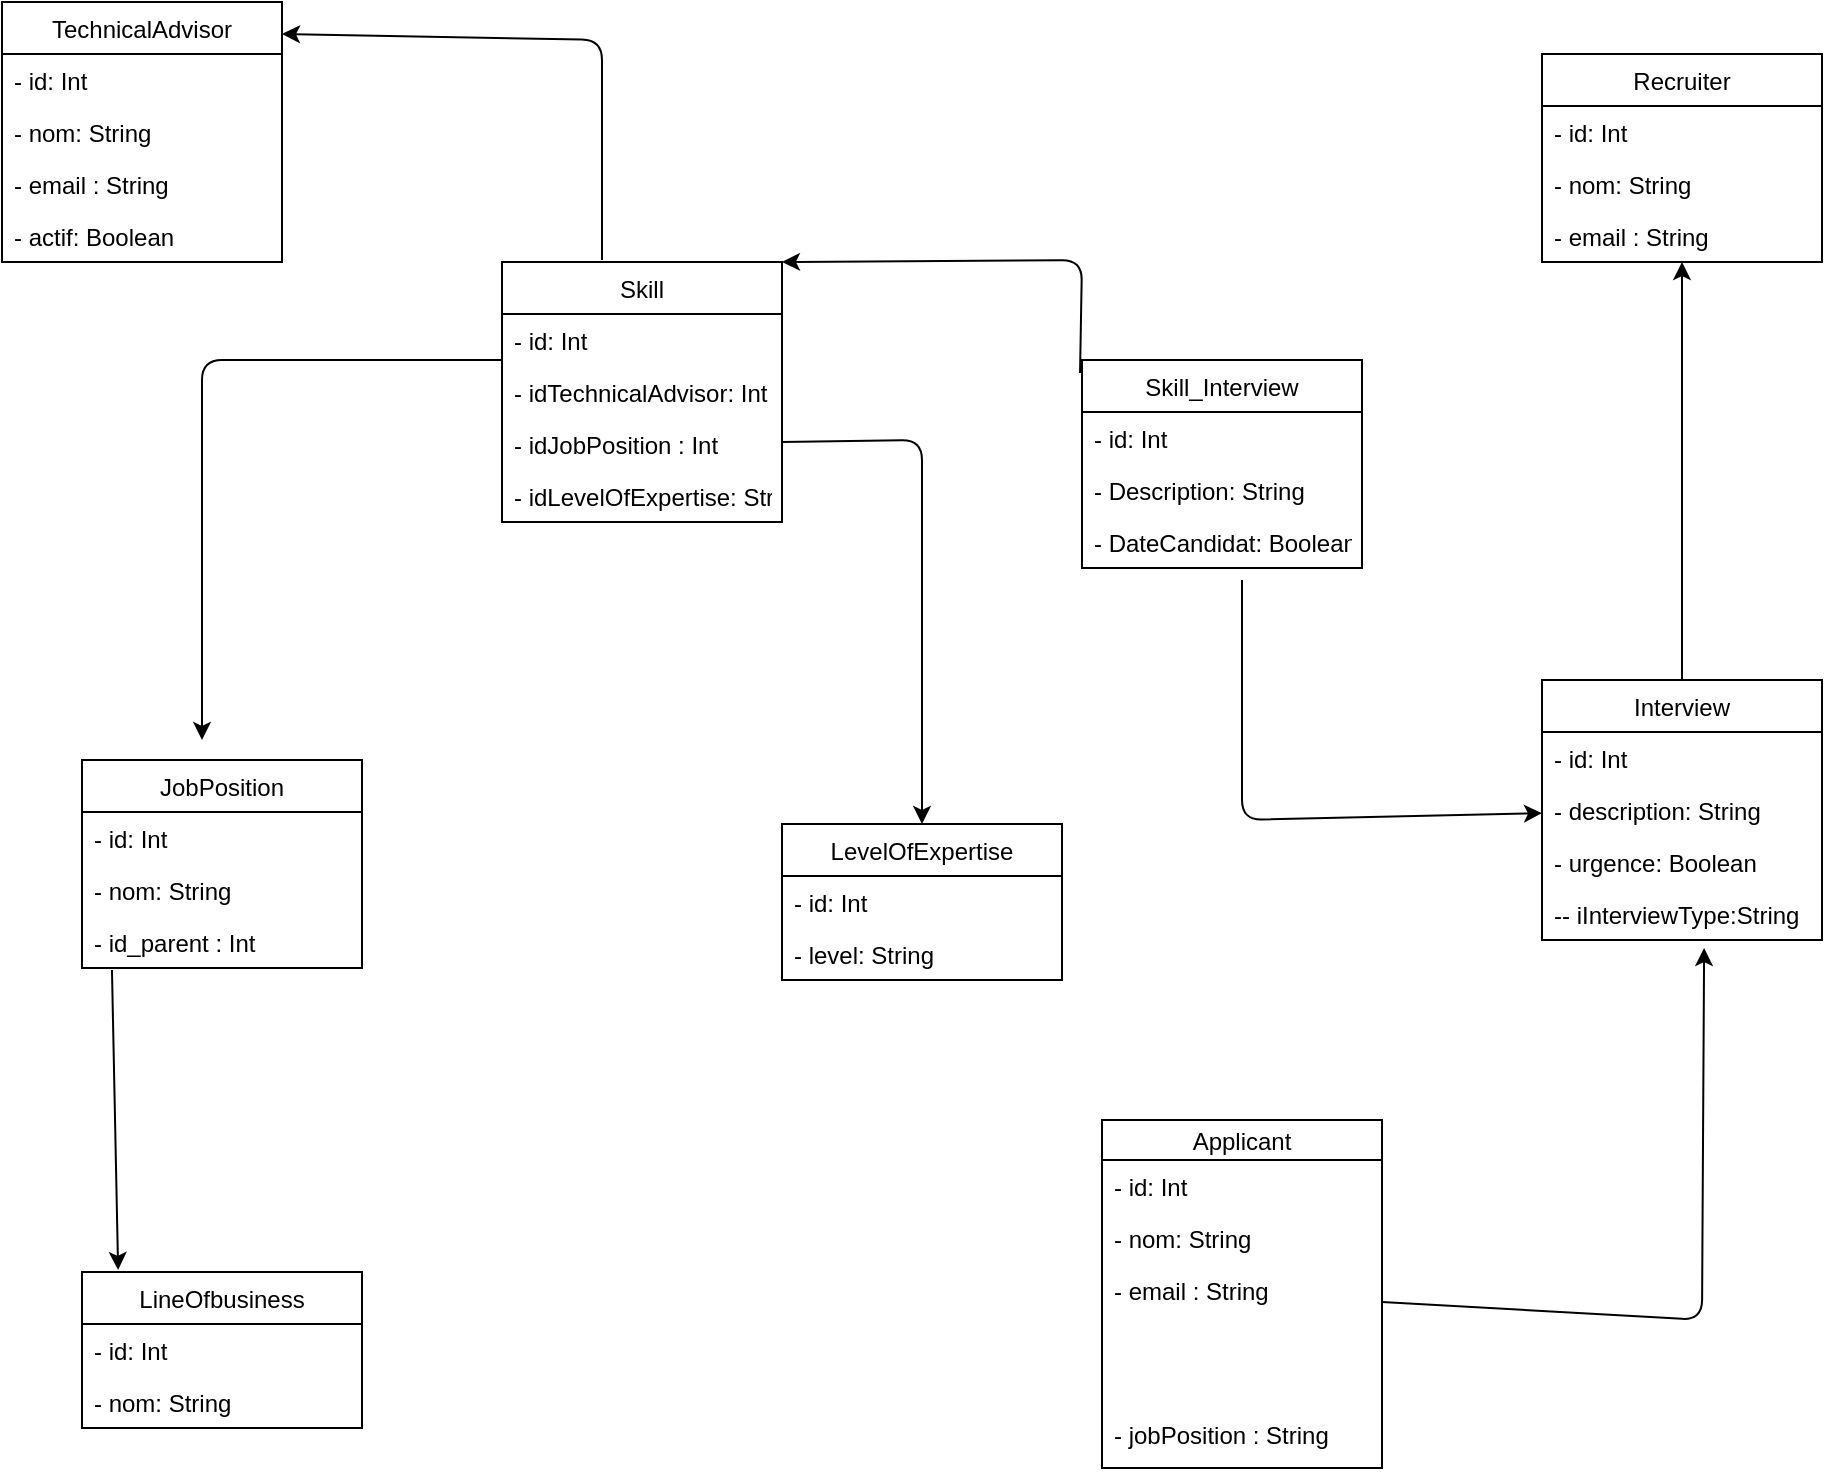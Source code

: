<mxfile>
    <diagram id="KBLAycIt5y_LCWX2KAk4" name="Class_Diagram">
        <mxGraphModel dx="730" dy="424" grid="1" gridSize="10" guides="1" tooltips="1" connect="1" arrows="1" fold="1" page="1" pageScale="1" pageWidth="850" pageHeight="1100" math="0" shadow="0">
            <root>
                <mxCell id="0"/>
                <mxCell id="1" parent="0"/>
                <mxCell id="40" style="edgeStyle=none;html=1;" parent="1" source="5" target="14" edge="1">
                    <mxGeometry relative="1" as="geometry">
                        <mxPoint x="710" y="190" as="targetPoint"/>
                    </mxGeometry>
                </mxCell>
                <mxCell id="5" value="Interview" style="swimlane;fontStyle=0;childLayout=stackLayout;horizontal=1;startSize=26;fillColor=none;horizontalStack=0;resizeParent=1;resizeParentMax=0;resizeLast=0;collapsible=1;marginBottom=0;" parent="1" vertex="1">
                    <mxGeometry x="830" y="400" width="140" height="130" as="geometry">
                        <mxRectangle x="610" y="490" width="90" height="30" as="alternateBounds"/>
                    </mxGeometry>
                </mxCell>
                <mxCell id="6" value="- id: Int" style="text;strokeColor=none;fillColor=none;align=left;verticalAlign=top;spacingLeft=4;spacingRight=4;overflow=hidden;rotatable=0;points=[[0,0.5],[1,0.5]];portConstraint=eastwest;" parent="5" vertex="1">
                    <mxGeometry y="26" width="140" height="26" as="geometry"/>
                </mxCell>
                <mxCell id="7" value="- description: String" style="text;strokeColor=none;fillColor=none;align=left;verticalAlign=top;spacingLeft=4;spacingRight=4;overflow=hidden;rotatable=0;points=[[0,0.5],[1,0.5]];portConstraint=eastwest;" parent="5" vertex="1">
                    <mxGeometry y="52" width="140" height="26" as="geometry"/>
                </mxCell>
                <mxCell id="8" value="- urgence: Boolean" style="text;strokeColor=none;fillColor=none;align=left;verticalAlign=top;spacingLeft=4;spacingRight=4;overflow=hidden;rotatable=0;points=[[0,0.5],[1,0.5]];portConstraint=eastwest;" parent="5" vertex="1">
                    <mxGeometry y="78" width="140" height="26" as="geometry"/>
                </mxCell>
                <mxCell id="9" value="-- iInterviewType:String" style="text;strokeColor=none;fillColor=none;align=left;verticalAlign=top;spacingLeft=4;spacingRight=4;overflow=hidden;rotatable=0;points=[[0,0.5],[1,0.5]];portConstraint=eastwest;" parent="5" vertex="1">
                    <mxGeometry y="104" width="140" height="26" as="geometry"/>
                </mxCell>
                <mxCell id="11" value="Recruiter" style="swimlane;fontStyle=0;childLayout=stackLayout;horizontal=1;startSize=26;fillColor=none;horizontalStack=0;resizeParent=1;resizeParentMax=0;resizeLast=0;collapsible=1;marginBottom=0;" parent="1" vertex="1">
                    <mxGeometry x="830" y="87" width="140" height="104" as="geometry"/>
                </mxCell>
                <mxCell id="12" value="- id: Int" style="text;strokeColor=none;fillColor=none;align=left;verticalAlign=top;spacingLeft=4;spacingRight=4;overflow=hidden;rotatable=0;points=[[0,0.5],[1,0.5]];portConstraint=eastwest;" parent="11" vertex="1">
                    <mxGeometry y="26" width="140" height="26" as="geometry"/>
                </mxCell>
                <mxCell id="13" value="- nom: String" style="text;strokeColor=none;fillColor=none;align=left;verticalAlign=top;spacingLeft=4;spacingRight=4;overflow=hidden;rotatable=0;points=[[0,0.5],[1,0.5]];portConstraint=eastwest;" parent="11" vertex="1">
                    <mxGeometry y="52" width="140" height="26" as="geometry"/>
                </mxCell>
                <mxCell id="14" value="- email : String" style="text;strokeColor=none;fillColor=none;align=left;verticalAlign=top;spacingLeft=4;spacingRight=4;overflow=hidden;rotatable=0;points=[[0,0.5],[1,0.5]];portConstraint=eastwest;" parent="11" vertex="1">
                    <mxGeometry y="78" width="140" height="26" as="geometry"/>
                </mxCell>
                <mxCell id="29" style="edgeStyle=none;html=1;entryX=0.129;entryY=-0.013;entryDx=0;entryDy=0;entryPerimeter=0;exitX=0.107;exitY=1.038;exitDx=0;exitDy=0;exitPerimeter=0;" parent="1" source="18" target="24" edge="1">
                    <mxGeometry relative="1" as="geometry">
                        <Array as="points"/>
                    </mxGeometry>
                </mxCell>
                <mxCell id="15" value="JobPosition" style="swimlane;fontStyle=0;childLayout=stackLayout;horizontal=1;startSize=26;fillColor=none;horizontalStack=0;resizeParent=1;resizeParentMax=0;resizeLast=0;collapsible=1;marginBottom=0;" parent="1" vertex="1">
                    <mxGeometry x="100" y="440" width="140" height="104" as="geometry"/>
                </mxCell>
                <mxCell id="16" value="- id: Int" style="text;strokeColor=none;fillColor=none;align=left;verticalAlign=top;spacingLeft=4;spacingRight=4;overflow=hidden;rotatable=0;points=[[0,0.5],[1,0.5]];portConstraint=eastwest;" parent="15" vertex="1">
                    <mxGeometry y="26" width="140" height="26" as="geometry"/>
                </mxCell>
                <mxCell id="17" value="- nom: String" style="text;strokeColor=none;fillColor=none;align=left;verticalAlign=top;spacingLeft=4;spacingRight=4;overflow=hidden;rotatable=0;points=[[0,0.5],[1,0.5]];portConstraint=eastwest;" parent="15" vertex="1">
                    <mxGeometry y="52" width="140" height="26" as="geometry"/>
                </mxCell>
                <mxCell id="18" value="- id_parent : Int" style="text;strokeColor=none;fillColor=none;align=left;verticalAlign=top;spacingLeft=4;spacingRight=4;overflow=hidden;rotatable=0;points=[[0,0.5],[1,0.5]];portConstraint=eastwest;" parent="15" vertex="1">
                    <mxGeometry y="78" width="140" height="26" as="geometry"/>
                </mxCell>
                <mxCell id="41" style="edgeStyle=none;html=1;entryX=0.579;entryY=1.154;entryDx=0;entryDy=0;entryPerimeter=0;" parent="1" source="19" target="9" edge="1">
                    <mxGeometry relative="1" as="geometry">
                        <Array as="points">
                            <mxPoint x="910" y="720"/>
                        </Array>
                    </mxGeometry>
                </mxCell>
                <mxCell id="19" value="Applicant" style="swimlane;fontStyle=0;childLayout=stackLayout;horizontal=1;startSize=20;fillColor=none;horizontalStack=0;resizeParent=1;resizeParentMax=0;resizeLast=0;collapsible=1;marginBottom=0;" parent="1" vertex="1">
                    <mxGeometry x="610" y="620" width="140" height="174" as="geometry"/>
                </mxCell>
                <mxCell id="20" value="- id: Int" style="text;strokeColor=none;fillColor=none;align=left;verticalAlign=top;spacingLeft=4;spacingRight=4;overflow=hidden;rotatable=0;points=[[0,0.5],[1,0.5]];portConstraint=eastwest;" parent="19" vertex="1">
                    <mxGeometry y="20" width="140" height="26" as="geometry"/>
                </mxCell>
                <mxCell id="21" value="- nom: String" style="text;strokeColor=none;fillColor=none;align=left;verticalAlign=top;spacingLeft=4;spacingRight=4;overflow=hidden;rotatable=0;points=[[0,0.5],[1,0.5]];portConstraint=eastwest;" parent="19" vertex="1">
                    <mxGeometry y="46" width="140" height="26" as="geometry"/>
                </mxCell>
                <mxCell id="22" value="- email : String" style="text;strokeColor=none;fillColor=none;align=left;verticalAlign=top;spacingLeft=4;spacingRight=4;overflow=hidden;rotatable=0;points=[[0,0.5],[1,0.5]];portConstraint=eastwest;" parent="19" vertex="1">
                    <mxGeometry y="72" width="140" height="72" as="geometry"/>
                </mxCell>
                <mxCell id="69" value="- jobPosition : String" style="text;strokeColor=none;fillColor=none;align=left;verticalAlign=top;spacingLeft=4;spacingRight=4;overflow=hidden;rotatable=0;points=[[0,0.5],[1,0.5]];portConstraint=eastwest;" parent="19" vertex="1">
                    <mxGeometry y="144" width="140" height="30" as="geometry"/>
                </mxCell>
                <mxCell id="24" value="LineOfbusiness" style="swimlane;fontStyle=0;childLayout=stackLayout;horizontal=1;startSize=26;fillColor=none;horizontalStack=0;resizeParent=1;resizeParentMax=0;resizeLast=0;collapsible=1;marginBottom=0;" parent="1" vertex="1">
                    <mxGeometry x="100" y="696" width="140" height="78" as="geometry"/>
                </mxCell>
                <mxCell id="25" value="- id: Int" style="text;strokeColor=none;fillColor=none;align=left;verticalAlign=top;spacingLeft=4;spacingRight=4;overflow=hidden;rotatable=0;points=[[0,0.5],[1,0.5]];portConstraint=eastwest;" parent="24" vertex="1">
                    <mxGeometry y="26" width="140" height="26" as="geometry"/>
                </mxCell>
                <mxCell id="26" value="- nom: String" style="text;strokeColor=none;fillColor=none;align=left;verticalAlign=top;spacingLeft=4;spacingRight=4;overflow=hidden;rotatable=0;points=[[0,0.5],[1,0.5]];portConstraint=eastwest;" parent="24" vertex="1">
                    <mxGeometry y="52" width="140" height="26" as="geometry"/>
                </mxCell>
                <mxCell id="60" style="edgeStyle=none;html=1;" parent="1" source="47" target="54" edge="1">
                    <mxGeometry relative="1" as="geometry">
                        <Array as="points">
                            <mxPoint x="520" y="280"/>
                        </Array>
                    </mxGeometry>
                </mxCell>
                <mxCell id="44" value="Skill" style="swimlane;fontStyle=0;childLayout=stackLayout;horizontal=1;startSize=26;fillColor=none;horizontalStack=0;resizeParent=1;resizeParentMax=0;resizeLast=0;collapsible=1;marginBottom=0;" parent="1" vertex="1">
                    <mxGeometry x="310" y="191" width="140" height="130" as="geometry"/>
                </mxCell>
                <mxCell id="45" value="- id: Int" style="text;strokeColor=none;fillColor=none;align=left;verticalAlign=top;spacingLeft=4;spacingRight=4;overflow=hidden;rotatable=0;points=[[0,0.5],[1,0.5]];portConstraint=eastwest;" parent="44" vertex="1">
                    <mxGeometry y="26" width="140" height="26" as="geometry"/>
                </mxCell>
                <mxCell id="46" value="- idTechnicalAdvisor: Int" style="text;strokeColor=none;fillColor=none;align=left;verticalAlign=top;spacingLeft=4;spacingRight=4;overflow=hidden;rotatable=0;points=[[0,0.5],[1,0.5]];portConstraint=eastwest;" parent="44" vertex="1">
                    <mxGeometry y="52" width="140" height="26" as="geometry"/>
                </mxCell>
                <mxCell id="47" value="- idJobPosition : Int" style="text;strokeColor=none;fillColor=none;align=left;verticalAlign=top;spacingLeft=4;spacingRight=4;overflow=hidden;rotatable=0;points=[[0,0.5],[1,0.5]];portConstraint=eastwest;" parent="44" vertex="1">
                    <mxGeometry y="78" width="140" height="26" as="geometry"/>
                </mxCell>
                <mxCell id="48" value="- idLevelOfExpertise: String" style="text;strokeColor=none;fillColor=none;align=left;verticalAlign=top;spacingLeft=4;spacingRight=4;overflow=hidden;rotatable=0;points=[[0,0.5],[1,0.5]];portConstraint=eastwest;" parent="44" vertex="1">
                    <mxGeometry y="104" width="140" height="26" as="geometry"/>
                </mxCell>
                <mxCell id="49" value="TechnicalAdvisor" style="swimlane;fontStyle=0;childLayout=stackLayout;horizontal=1;startSize=26;fillColor=none;horizontalStack=0;resizeParent=1;resizeParentMax=0;resizeLast=0;collapsible=1;marginBottom=0;" parent="1" vertex="1">
                    <mxGeometry x="60" y="61" width="140" height="130" as="geometry"/>
                </mxCell>
                <mxCell id="50" value="- id: Int" style="text;strokeColor=none;fillColor=none;align=left;verticalAlign=top;spacingLeft=4;spacingRight=4;overflow=hidden;rotatable=0;points=[[0,0.5],[1,0.5]];portConstraint=eastwest;" parent="49" vertex="1">
                    <mxGeometry y="26" width="140" height="26" as="geometry"/>
                </mxCell>
                <mxCell id="51" value="- nom: String" style="text;strokeColor=none;fillColor=none;align=left;verticalAlign=top;spacingLeft=4;spacingRight=4;overflow=hidden;rotatable=0;points=[[0,0.5],[1,0.5]];portConstraint=eastwest;" parent="49" vertex="1">
                    <mxGeometry y="52" width="140" height="26" as="geometry"/>
                </mxCell>
                <mxCell id="52" value="- email : String" style="text;strokeColor=none;fillColor=none;align=left;verticalAlign=top;spacingLeft=4;spacingRight=4;overflow=hidden;rotatable=0;points=[[0,0.5],[1,0.5]];portConstraint=eastwest;" parent="49" vertex="1">
                    <mxGeometry y="78" width="140" height="26" as="geometry"/>
                </mxCell>
                <mxCell id="53" value="- actif: Boolean" style="text;strokeColor=none;fillColor=none;align=left;verticalAlign=top;spacingLeft=4;spacingRight=4;overflow=hidden;rotatable=0;points=[[0,0.5],[1,0.5]];portConstraint=eastwest;" parent="49" vertex="1">
                    <mxGeometry y="104" width="140" height="26" as="geometry"/>
                </mxCell>
                <mxCell id="54" value="LevelOfExpertise" style="swimlane;fontStyle=0;childLayout=stackLayout;horizontal=1;startSize=26;fillColor=none;horizontalStack=0;resizeParent=1;resizeParentMax=0;resizeLast=0;collapsible=1;marginBottom=0;" parent="1" vertex="1">
                    <mxGeometry x="450" y="472" width="140" height="78" as="geometry"/>
                </mxCell>
                <mxCell id="55" value="- id: Int" style="text;strokeColor=none;fillColor=none;align=left;verticalAlign=top;spacingLeft=4;spacingRight=4;overflow=hidden;rotatable=0;points=[[0,0.5],[1,0.5]];portConstraint=eastwest;" parent="54" vertex="1">
                    <mxGeometry y="26" width="140" height="26" as="geometry"/>
                </mxCell>
                <mxCell id="56" value="- level: String" style="text;strokeColor=none;fillColor=none;align=left;verticalAlign=top;spacingLeft=4;spacingRight=4;overflow=hidden;rotatable=0;points=[[0,0.5],[1,0.5]];portConstraint=eastwest;" parent="54" vertex="1">
                    <mxGeometry y="52" width="140" height="26" as="geometry"/>
                </mxCell>
                <mxCell id="59" style="edgeStyle=none;html=1;entryX=1;entryY=0.123;entryDx=0;entryDy=0;entryPerimeter=0;" parent="1" target="49" edge="1">
                    <mxGeometry relative="1" as="geometry">
                        <mxPoint x="360" y="190" as="sourcePoint"/>
                        <Array as="points">
                            <mxPoint x="360" y="80"/>
                        </Array>
                    </mxGeometry>
                </mxCell>
                <mxCell id="61" style="edgeStyle=none;html=1;" parent="1" edge="1">
                    <mxGeometry relative="1" as="geometry">
                        <mxPoint x="310" y="240" as="sourcePoint"/>
                        <mxPoint x="160" y="430" as="targetPoint"/>
                        <Array as="points">
                            <mxPoint x="160" y="240"/>
                        </Array>
                    </mxGeometry>
                </mxCell>
                <mxCell id="67" style="edgeStyle=none;html=1;" parent="1" target="5" edge="1">
                    <mxGeometry relative="1" as="geometry">
                        <mxPoint x="680" y="350" as="sourcePoint"/>
                        <Array as="points">
                            <mxPoint x="680" y="470"/>
                        </Array>
                    </mxGeometry>
                </mxCell>
                <mxCell id="68" style="edgeStyle=none;html=1;entryX=1;entryY=0;entryDx=0;entryDy=0;exitX=-0.007;exitY=0.062;exitDx=0;exitDy=0;exitPerimeter=0;" parent="1" source="62" target="44" edge="1">
                    <mxGeometry relative="1" as="geometry">
                        <Array as="points">
                            <mxPoint x="600" y="190"/>
                        </Array>
                    </mxGeometry>
                </mxCell>
                <mxCell id="62" value="Skill_Interview" style="swimlane;fontStyle=0;childLayout=stackLayout;horizontal=1;startSize=26;fillColor=none;horizontalStack=0;resizeParent=1;resizeParentMax=0;resizeLast=0;collapsible=1;marginBottom=0;" parent="1" vertex="1">
                    <mxGeometry x="600" y="240" width="140" height="104" as="geometry">
                        <mxRectangle x="610" y="490" width="90" height="30" as="alternateBounds"/>
                    </mxGeometry>
                </mxCell>
                <mxCell id="63" value="- id: Int" style="text;strokeColor=none;fillColor=none;align=left;verticalAlign=top;spacingLeft=4;spacingRight=4;overflow=hidden;rotatable=0;points=[[0,0.5],[1,0.5]];portConstraint=eastwest;" parent="62" vertex="1">
                    <mxGeometry y="26" width="140" height="26" as="geometry"/>
                </mxCell>
                <mxCell id="64" value="- Description: String" style="text;strokeColor=none;fillColor=none;align=left;verticalAlign=top;spacingLeft=4;spacingRight=4;overflow=hidden;rotatable=0;points=[[0,0.5],[1,0.5]];portConstraint=eastwest;" parent="62" vertex="1">
                    <mxGeometry y="52" width="140" height="26" as="geometry"/>
                </mxCell>
                <mxCell id="65" value="- DateCandidat: Boolean" style="text;strokeColor=none;fillColor=none;align=left;verticalAlign=top;spacingLeft=4;spacingRight=4;overflow=hidden;rotatable=0;points=[[0,0.5],[1,0.5]];portConstraint=eastwest;" parent="62" vertex="1">
                    <mxGeometry y="78" width="140" height="26" as="geometry"/>
                </mxCell>
            </root>
        </mxGraphModel>
    </diagram>
    <diagram id="Zohwi4202Ojp3hjO8zmm" name="Architect">
        <mxGraphModel dx="1130" dy="784" grid="1" gridSize="10" guides="1" tooltips="1" connect="1" arrows="1" fold="1" page="1" pageScale="1" pageWidth="850" pageHeight="1100" math="0" shadow="0">
            <root>
                <mxCell id="0"/>
                <mxCell id="1" parent="0"/>
                <mxCell id="MAEKP3lbZmjxOH5UO4B8-16" style="edgeStyle=none;html=1;startArrow=classic;startFill=1;endArrow=classic;endFill=1;" parent="1" source="MAEKP3lbZmjxOH5UO4B8-1" target="MAEKP3lbZmjxOH5UO4B8-13" edge="1">
                    <mxGeometry relative="1" as="geometry">
                        <Array as="points">
                            <mxPoint x="730" y="570"/>
                        </Array>
                    </mxGeometry>
                </mxCell>
                <mxCell id="MAEKP3lbZmjxOH5UO4B8-1" value="Storage Data Base" style="shape=datastore;whiteSpace=wrap;html=1;" parent="1" vertex="1">
                    <mxGeometry x="680" y="350" width="100" height="170" as="geometry"/>
                </mxCell>
                <mxCell id="MAEKP3lbZmjxOH5UO4B8-17" style="edgeStyle=none;html=1;entryX=0;entryY=0.5;entryDx=0;entryDy=0;startArrow=classic;startFill=1;endArrow=classic;endFill=1;" parent="1" source="MAEKP3lbZmjxOH5UO4B8-11" target="MAEKP3lbZmjxOH5UO4B8-12" edge="1">
                    <mxGeometry relative="1" as="geometry"/>
                </mxCell>
                <mxCell id="MAEKP3lbZmjxOH5UO4B8-11" value="Front End" style="rounded=0;whiteSpace=wrap;html=1;" parent="1" vertex="1">
                    <mxGeometry x="90" y="280" width="140" height="170" as="geometry"/>
                </mxCell>
                <mxCell id="MAEKP3lbZmjxOH5UO4B8-15" style="edgeStyle=none;html=1;startArrow=classic;startFill=1;endArrow=classic;endFill=1;entryX=0.15;entryY=0.05;entryDx=0;entryDy=0;entryPerimeter=0;exitX=1;exitY=0.5;exitDx=0;exitDy=0;" parent="1" source="MAEKP3lbZmjxOH5UO4B8-12" target="MAEKP3lbZmjxOH5UO4B8-1" edge="1">
                    <mxGeometry relative="1" as="geometry"/>
                </mxCell>
                <mxCell id="MAEKP3lbZmjxOH5UO4B8-12" value="Back End API&lt;br&gt;&lt;br&gt;Spring Boot" style="whiteSpace=wrap;html=1;aspect=fixed;" parent="1" vertex="1">
                    <mxGeometry x="430" y="280" width="160" height="160" as="geometry"/>
                </mxCell>
                <mxCell id="MAEKP3lbZmjxOH5UO4B8-14" style="edgeStyle=none;html=1;entryX=0.5;entryY=1;entryDx=0;entryDy=0;endArrow=classic;endFill=1;startArrow=classic;startFill=1;" parent="1" source="MAEKP3lbZmjxOH5UO4B8-13" target="MAEKP3lbZmjxOH5UO4B8-12" edge="1">
                    <mxGeometry relative="1" as="geometry"/>
                </mxCell>
                <mxCell id="MAEKP3lbZmjxOH5UO4B8-13" value="Business Process &lt;br&gt;Orchestrator" style="rounded=1;whiteSpace=wrap;html=1;" parent="1" vertex="1">
                    <mxGeometry x="422.5" y="540" width="175" height="60" as="geometry"/>
                </mxCell>
            </root>
        </mxGraphModel>
    </diagram>
    <diagram id="t1QL8UFL0QdJYzpB9QNN" name="Archiect_component">
        <mxGraphModel dx="2039" dy="825" grid="1" gridSize="10" guides="1" tooltips="1" connect="1" arrows="1" fold="1" page="1" pageScale="1" pageWidth="850" pageHeight="1100" math="0" shadow="0">
            <root>
                <mxCell id="0"/>
                <mxCell id="1" parent="0"/>
                <mxCell id="EWFO7bZ9BZqcGkZnQBQ1-2" value="Storage Data Base" style="shape=datastore;whiteSpace=wrap;html=1;" vertex="1" parent="1">
                    <mxGeometry x="700" y="300" width="130" height="280" as="geometry"/>
                </mxCell>
                <mxCell id="EWFO7bZ9BZqcGkZnQBQ1-4" value="Front End" style="rounded=0;whiteSpace=wrap;html=1;" vertex="1" parent="1">
                    <mxGeometry x="-90" y="20" width="140" height="150" as="geometry"/>
                </mxCell>
                <mxCell id="EWFO7bZ9BZqcGkZnQBQ1-6" value="" style="whiteSpace=wrap;html=1;aspect=fixed;" vertex="1" parent="1">
                    <mxGeometry x="160" width="440" height="440" as="geometry"/>
                </mxCell>
                <mxCell id="EWFO7bZ9BZqcGkZnQBQ1-28" style="edgeStyle=none;html=1;entryX=0;entryY=0.7;entryDx=0;entryDy=0;startArrow=classic;startFill=1;endArrow=classic;endFill=1;exitX=1;exitY=0.325;exitDx=0;exitDy=0;exitPerimeter=0;" edge="1" parent="1" source="EWFO7bZ9BZqcGkZnQBQ1-8" target="EWFO7bZ9BZqcGkZnQBQ1-2">
                    <mxGeometry relative="1" as="geometry">
                        <mxPoint x="620" y="496" as="sourcePoint"/>
                    </mxGeometry>
                </mxCell>
                <mxCell id="EWFO7bZ9BZqcGkZnQBQ1-8" value="Business Process &lt;br&gt;Orchestrator" style="rounded=1;whiteSpace=wrap;html=1;" vertex="1" parent="1">
                    <mxGeometry x="160" y="470" width="450" height="80" as="geometry"/>
                </mxCell>
                <mxCell id="EWFO7bZ9BZqcGkZnQBQ1-13" value="&lt;span style=&quot;color: rgb(240, 240, 240); font-family: Helvetica; font-size: 12px; font-style: normal; font-variant-ligatures: normal; font-variant-caps: normal; font-weight: 400; letter-spacing: normal; orphans: 2; text-align: center; text-indent: 0px; text-transform: none; widows: 2; word-spacing: 0px; -webkit-text-stroke-width: 0px; background-color: rgb(42, 37, 47); text-decoration-thickness: initial; text-decoration-style: initial; text-decoration-color: initial; float: none; display: inline !important;&quot;&gt;Back End API&lt;/span&gt;&lt;br style=&quot;border-color: rgb(0, 0, 0); color: rgb(240, 240, 240); font-family: Helvetica; font-size: 12px; font-style: normal; font-variant-ligatures: normal; font-variant-caps: normal; font-weight: 400; letter-spacing: normal; orphans: 2; text-align: center; text-indent: 0px; text-transform: none; widows: 2; word-spacing: 0px; -webkit-text-stroke-width: 0px; background-color: rgb(42, 37, 47); text-decoration-thickness: initial; text-decoration-style: initial; text-decoration-color: initial;&quot;&gt;&lt;br style=&quot;border-color: rgb(0, 0, 0); color: rgb(240, 240, 240); font-family: Helvetica; font-size: 12px; font-style: normal; font-variant-ligatures: normal; font-variant-caps: normal; font-weight: 400; letter-spacing: normal; orphans: 2; text-align: center; text-indent: 0px; text-transform: none; widows: 2; word-spacing: 0px; -webkit-text-stroke-width: 0px; background-color: rgb(42, 37, 47); text-decoration-thickness: initial; text-decoration-style: initial; text-decoration-color: initial;&quot;&gt;&lt;span style=&quot;color: rgb(240, 240, 240); font-family: Helvetica; font-size: 12px; font-style: normal; font-variant-ligatures: normal; font-variant-caps: normal; font-weight: 400; letter-spacing: normal; orphans: 2; text-align: center; text-indent: 0px; text-transform: none; widows: 2; word-spacing: 0px; -webkit-text-stroke-width: 0px; background-color: rgb(42, 37, 47); text-decoration-thickness: initial; text-decoration-style: initial; text-decoration-color: initial; float: none; display: inline !important;&quot;&gt;Spring Boot&lt;/span&gt;" style="text;whiteSpace=wrap;html=1;" vertex="1" parent="1">
                    <mxGeometry x="610" y="40" width="90" height="50" as="geometry"/>
                </mxCell>
                <mxCell id="EWFO7bZ9BZqcGkZnQBQ1-18" style="edgeStyle=none;html=1;startArrow=classic;startFill=1;entryX=0.304;entryY=0.023;entryDx=0;entryDy=0;entryPerimeter=0;" edge="1" parent="1" source="EWFO7bZ9BZqcGkZnQBQ1-16" target="EWFO7bZ9BZqcGkZnQBQ1-8">
                    <mxGeometry relative="1" as="geometry">
                        <mxPoint x="280" y="460" as="targetPoint"/>
                    </mxGeometry>
                </mxCell>
                <mxCell id="EWFO7bZ9BZqcGkZnQBQ1-16" value="ModuleAccessOrchestrator" style="shape=ext;double=1;rounded=0;whiteSpace=wrap;html=1;" vertex="1" parent="1">
                    <mxGeometry x="205" y="320" width="180" height="60" as="geometry"/>
                </mxCell>
                <mxCell id="EWFO7bZ9BZqcGkZnQBQ1-29" style="edgeStyle=none;html=1;startArrow=classic;startFill=1;endArrow=classic;endFill=1;entryX=-0.009;entryY=0.219;entryDx=0;entryDy=0;entryPerimeter=0;" edge="1" parent="1" target="EWFO7bZ9BZqcGkZnQBQ1-2">
                    <mxGeometry relative="1" as="geometry">
                        <mxPoint x="570" y="360" as="sourcePoint"/>
                        <mxPoint x="690" y="360.53" as="targetPoint"/>
                    </mxGeometry>
                </mxCell>
                <mxCell id="EWFO7bZ9BZqcGkZnQBQ1-17" value="ModuleDataAccess" style="shape=ext;double=1;rounded=0;whiteSpace=wrap;html=1;" vertex="1" parent="1">
                    <mxGeometry x="410" y="320" width="160" height="60" as="geometry"/>
                </mxCell>
                <mxCell id="EWFO7bZ9BZqcGkZnQBQ1-21" value="ModuleNotification" style="shape=ext;double=1;rounded=0;whiteSpace=wrap;html=1;" vertex="1" parent="1">
                    <mxGeometry x="210" y="170" width="170" height="60" as="geometry"/>
                </mxCell>
                <mxCell id="EWFO7bZ9BZqcGkZnQBQ1-22" value="TimerJobModule" style="shape=ext;double=1;rounded=0;whiteSpace=wrap;html=1;" vertex="1" parent="1">
                    <mxGeometry x="410" y="30" width="160" height="60" as="geometry"/>
                </mxCell>
                <mxCell id="EWFO7bZ9BZqcGkZnQBQ1-25" style="edgeStyle=none;html=1;entryX=1;entryY=0.25;entryDx=0;entryDy=0;startArrow=classic;startFill=1;endArrow=classic;endFill=1;" edge="1" parent="1" source="EWFO7bZ9BZqcGkZnQBQ1-23" target="EWFO7bZ9BZqcGkZnQBQ1-4">
                    <mxGeometry relative="1" as="geometry"/>
                </mxCell>
                <mxCell id="EWFO7bZ9BZqcGkZnQBQ1-23" value="ModuleAPI Access" style="shape=ext;double=1;rounded=0;whiteSpace=wrap;html=1;" vertex="1" parent="1">
                    <mxGeometry x="210" y="30" width="160" height="60" as="geometry"/>
                </mxCell>
                <mxCell id="EWFO7bZ9BZqcGkZnQBQ1-26" value="Messaging" style="shape=ext;double=1;rounded=0;whiteSpace=wrap;html=1;" vertex="1" parent="1">
                    <mxGeometry x="410" y="170" width="160" height="60" as="geometry"/>
                </mxCell>
            </root>
        </mxGraphModel>
    </diagram>
    <diagram id="YvemJ3ccg7QUft8NVStq" name="Sequence_Diagram">
        <mxGraphModel dx="1980" dy="784" grid="1" gridSize="10" guides="1" tooltips="1" connect="1" arrows="1" fold="1" page="1" pageScale="1" pageWidth="850" pageHeight="1100" math="0" shadow="0">
            <root>
                <mxCell id="0"/>
                <mxCell id="1" parent="0"/>
                <mxCell id="T4dL-UI3-HICNk03D1N4-17" value="" style="group" vertex="1" connectable="0" parent="1">
                    <mxGeometry x="-97" y="7" width="30" height="813" as="geometry"/>
                </mxCell>
                <mxCell id="T4dL-UI3-HICNk03D1N4-6" style="edgeStyle=none;html=1;startArrow=none;startFill=0;endArrow=none;endFill=0;" edge="1" parent="T4dL-UI3-HICNk03D1N4-17">
                    <mxGeometry relative="1" as="geometry">
                        <mxPoint x="27" y="813" as="targetPoint"/>
                        <mxPoint x="17" y="73" as="sourcePoint"/>
                    </mxGeometry>
                </mxCell>
                <mxCell id="T4dL-UI3-HICNk03D1N4-5" value="Recruiter" style="shape=umlActor;verticalLabelPosition=bottom;verticalAlign=top;html=1;outlineConnect=0;" vertex="1" parent="T4dL-UI3-HICNk03D1N4-17">
                    <mxGeometry width="30" height="50" as="geometry"/>
                </mxCell>
                <mxCell id="T4dL-UI3-HICNk03D1N4-42" value="" style="rounded=0;dashed=0;" vertex="1" parent="T4dL-UI3-HICNk03D1N4-17">
                    <mxGeometry x="10" y="83" width="10" height="47" as="geometry"/>
                </mxCell>
                <mxCell id="T4dL-UI3-HICNk03D1N4-18" value="" style="rounded=0;dashed=0;container=0;collapsible=0;recursiveResize=0;" vertex="1" parent="1">
                    <mxGeometry x="180" y="7" width="830" height="840" as="geometry"/>
                </mxCell>
                <mxCell id="T4dL-UI3-HICNk03D1N4-19" value="Systeme" style="rounded=0;dashed=0;" vertex="1" parent="T4dL-UI3-HICNk03D1N4-18">
                    <mxGeometry x="30" y="10" width="100" height="30" as="geometry"/>
                </mxCell>
                <mxCell id="T4dL-UI3-HICNk03D1N4-20" value="" style="rounded=0;dashed=0;" vertex="1" parent="T4dL-UI3-HICNk03D1N4-18">
                    <mxGeometry x="75" y="60" width="10" height="60" as="geometry"/>
                </mxCell>
                <mxCell id="T4dL-UI3-HICNk03D1N4-21" value="" style="html=1;verticalAlign=bottom;startArrow=none;endArrow=none;dashed=1;" edge="1" parent="T4dL-UI3-HICNk03D1N4-18" source="T4dL-UI3-HICNk03D1N4-20" target="T4dL-UI3-HICNk03D1N4-19">
                    <mxGeometry relative="1" as="geometry"/>
                </mxCell>
                <mxCell id="T4dL-UI3-HICNk03D1N4-22" value="" style="html=1;verticalAlign=bottom;startArrow=none;endArrow=none;dashed=1;exitX=0.5;exitY=1;exitDx=0;exitDy=0;" edge="1" parent="T4dL-UI3-HICNk03D1N4-18" target="T4dL-UI3-HICNk03D1N4-20" source="T4dL-UI3-HICNk03D1N4-52">
                    <mxGeometry relative="1" as="geometry">
                        <mxPoint x="80" y="150" as="sourcePoint"/>
                    </mxGeometry>
                </mxCell>
                <mxCell id="T4dL-UI3-HICNk03D1N4-23" value="" style="html=1;verticalAlign=bottom;startArrow=none;endArrow=open;endFill=0;" edge="1" parent="T4dL-UI3-HICNk03D1N4-18" target="T4dL-UI3-HICNk03D1N4-18">
                    <mxGeometry relative="1" as="geometry">
                        <mxPoint y="60" as="sourcePoint"/>
                        <mxPoint x="75" y="60" as="targetPoint"/>
                    </mxGeometry>
                </mxCell>
                <mxCell id="T4dL-UI3-HICNk03D1N4-49" value="" style="rounded=0;dashed=0;" vertex="1" parent="T4dL-UI3-HICNk03D1N4-18">
                    <mxGeometry x="75" y="150" width="15" height="60" as="geometry"/>
                </mxCell>
                <mxCell id="T4dL-UI3-HICNk03D1N4-50" style="edgeStyle=none;html=1;entryX=0.5;entryY=1;entryDx=0;entryDy=0;startArrow=none;startFill=0;endArrow=classic;endFill=1;exitX=1;exitY=0.25;exitDx=0;exitDy=0;" edge="1" parent="T4dL-UI3-HICNk03D1N4-18" source="T4dL-UI3-HICNk03D1N4-49" target="T4dL-UI3-HICNk03D1N4-49">
                    <mxGeometry relative="1" as="geometry">
                        <Array as="points">
                            <mxPoint x="110" y="160"/>
                            <mxPoint x="110" y="180"/>
                            <mxPoint x="110" y="190"/>
                            <mxPoint x="110" y="210"/>
                        </Array>
                    </mxGeometry>
                </mxCell>
                <mxCell id="T4dL-UI3-HICNk03D1N4-51" value="Check &lt;br&gt;Technical&lt;br&gt;Advisor&lt;br&gt;Eligibility" style="edgeLabel;html=1;align=center;verticalAlign=middle;resizable=0;points=[];" vertex="1" connectable="0" parent="T4dL-UI3-HICNk03D1N4-50">
                    <mxGeometry x="-0.131" relative="1" as="geometry">
                        <mxPoint x="-60" y="-2" as="offset"/>
                    </mxGeometry>
                </mxCell>
                <mxCell id="T4dL-UI3-HICNk03D1N4-52" value="" style="rounded=0;dashed=0;" vertex="1" parent="T4dL-UI3-HICNk03D1N4-18">
                    <mxGeometry x="75" y="233" width="10" height="60" as="geometry"/>
                </mxCell>
                <mxCell id="T4dL-UI3-HICNk03D1N4-55" value="ref" style="shape=umlFrame;tabPosition=left;html=1;boundedLbl=1;labelInHeader=1;width=50;height=30;" vertex="1" parent="T4dL-UI3-HICNk03D1N4-18">
                    <mxGeometry x="60" y="233" width="770" height="120" as="geometry"/>
                </mxCell>
                <mxCell id="T4dL-UI3-HICNk03D1N4-56" value="Interaction1" style="text;align=center;" vertex="1" parent="T4dL-UI3-HICNk03D1N4-55">
                    <mxGeometry width="100" height="20" relative="1" as="geometry">
                        <mxPoint x="60" y="50" as="offset"/>
                    </mxGeometry>
                </mxCell>
                <mxCell id="T4dL-UI3-HICNk03D1N4-24" value="" style="rounded=0;dashed=0;container=0;collapsible=0;recursiveResize=0;" vertex="1" parent="1">
                    <mxGeometry x="460" width="160" height="840" as="geometry"/>
                </mxCell>
                <mxCell id="T4dL-UI3-HICNk03D1N4-25" value="Timer" style="rounded=0;dashed=0;" vertex="1" parent="T4dL-UI3-HICNk03D1N4-24">
                    <mxGeometry x="30" y="10" width="100" height="30" as="geometry"/>
                </mxCell>
                <mxCell id="T4dL-UI3-HICNk03D1N4-26" value="" style="rounded=0;dashed=0;" vertex="1" parent="T4dL-UI3-HICNk03D1N4-24">
                    <mxGeometry x="75" y="60" width="10" height="60" as="geometry"/>
                </mxCell>
                <mxCell id="T4dL-UI3-HICNk03D1N4-27" value="" style="html=1;verticalAlign=bottom;startArrow=none;endArrow=none;dashed=1;" edge="1" parent="T4dL-UI3-HICNk03D1N4-24" source="T4dL-UI3-HICNk03D1N4-26" target="T4dL-UI3-HICNk03D1N4-25">
                    <mxGeometry relative="1" as="geometry"/>
                </mxCell>
                <mxCell id="T4dL-UI3-HICNk03D1N4-28" value="" style="html=1;verticalAlign=bottom;startArrow=none;endArrow=none;dashed=1;" edge="1" parent="T4dL-UI3-HICNk03D1N4-24" target="T4dL-UI3-HICNk03D1N4-26">
                    <mxGeometry relative="1" as="geometry">
                        <mxPoint x="80" y="150" as="sourcePoint"/>
                    </mxGeometry>
                </mxCell>
                <mxCell id="T4dL-UI3-HICNk03D1N4-29" value="" style="html=1;verticalAlign=bottom;startArrow=none;endArrow=open;endFill=0;" edge="1" parent="T4dL-UI3-HICNk03D1N4-24" target="T4dL-UI3-HICNk03D1N4-24">
                    <mxGeometry relative="1" as="geometry">
                        <mxPoint y="60" as="sourcePoint"/>
                        <mxPoint x="75" y="60" as="targetPoint"/>
                    </mxGeometry>
                </mxCell>
                <mxCell id="T4dL-UI3-HICNk03D1N4-30" value="" style="rounded=0;dashed=0;container=0;collapsible=0;recursiveResize=0;" vertex="1" parent="1">
                    <mxGeometry x="790" width="160" height="840" as="geometry"/>
                </mxCell>
                <mxCell id="T4dL-UI3-HICNk03D1N4-31" value="TechnicalAdvisor" style="rounded=0;dashed=0;" vertex="1" parent="T4dL-UI3-HICNk03D1N4-30">
                    <mxGeometry x="30" y="10" width="100" height="30" as="geometry"/>
                </mxCell>
                <mxCell id="T4dL-UI3-HICNk03D1N4-32" value="" style="rounded=0;dashed=0;" vertex="1" parent="T4dL-UI3-HICNk03D1N4-30">
                    <mxGeometry x="75" y="60" width="10" height="60" as="geometry"/>
                </mxCell>
                <mxCell id="T4dL-UI3-HICNk03D1N4-33" value="" style="html=1;verticalAlign=bottom;startArrow=none;endArrow=none;dashed=1;" edge="1" parent="T4dL-UI3-HICNk03D1N4-30" source="T4dL-UI3-HICNk03D1N4-32" target="T4dL-UI3-HICNk03D1N4-31">
                    <mxGeometry relative="1" as="geometry"/>
                </mxCell>
                <mxCell id="T4dL-UI3-HICNk03D1N4-34" value="" style="html=1;verticalAlign=bottom;startArrow=none;endArrow=none;dashed=1;" edge="1" parent="T4dL-UI3-HICNk03D1N4-30" target="T4dL-UI3-HICNk03D1N4-32">
                    <mxGeometry relative="1" as="geometry">
                        <mxPoint x="80" y="150" as="sourcePoint"/>
                    </mxGeometry>
                </mxCell>
                <mxCell id="T4dL-UI3-HICNk03D1N4-35" value="" style="html=1;verticalAlign=bottom;startArrow=none;endArrow=open;endFill=0;" edge="1" parent="T4dL-UI3-HICNk03D1N4-30" target="T4dL-UI3-HICNk03D1N4-30">
                    <mxGeometry relative="1" as="geometry">
                        <mxPoint y="60" as="sourcePoint"/>
                        <mxPoint x="75" y="60" as="targetPoint"/>
                    </mxGeometry>
                </mxCell>
                <mxCell id="T4dL-UI3-HICNk03D1N4-36" value="" style="rounded=0;dashed=0;container=0;collapsible=0;recursiveResize=0;" vertex="1" parent="1">
                    <mxGeometry x="1120" width="160" height="840" as="geometry"/>
                </mxCell>
                <mxCell id="T4dL-UI3-HICNk03D1N4-37" value="Applicant" style="rounded=0;dashed=0;" vertex="1" parent="T4dL-UI3-HICNk03D1N4-36">
                    <mxGeometry x="30" y="10" width="100" height="30" as="geometry"/>
                </mxCell>
                <mxCell id="T4dL-UI3-HICNk03D1N4-38" value="" style="rounded=0;dashed=0;" vertex="1" parent="T4dL-UI3-HICNk03D1N4-36">
                    <mxGeometry x="75" y="60" width="10" height="60" as="geometry"/>
                </mxCell>
                <mxCell id="T4dL-UI3-HICNk03D1N4-39" value="" style="html=1;verticalAlign=bottom;startArrow=none;endArrow=none;dashed=1;" edge="1" parent="T4dL-UI3-HICNk03D1N4-36" source="T4dL-UI3-HICNk03D1N4-38" target="T4dL-UI3-HICNk03D1N4-37">
                    <mxGeometry relative="1" as="geometry"/>
                </mxCell>
                <mxCell id="T4dL-UI3-HICNk03D1N4-40" value="" style="html=1;verticalAlign=bottom;startArrow=none;endArrow=none;dashed=1;" edge="1" parent="T4dL-UI3-HICNk03D1N4-36" target="T4dL-UI3-HICNk03D1N4-38">
                    <mxGeometry relative="1" as="geometry">
                        <mxPoint x="80" y="150" as="sourcePoint"/>
                    </mxGeometry>
                </mxCell>
                <mxCell id="T4dL-UI3-HICNk03D1N4-41" value="" style="html=1;verticalAlign=bottom;startArrow=none;endArrow=open;endFill=0;" edge="1" parent="T4dL-UI3-HICNk03D1N4-36" target="T4dL-UI3-HICNk03D1N4-36">
                    <mxGeometry relative="1" as="geometry">
                        <mxPoint y="60" as="sourcePoint"/>
                        <mxPoint x="75" y="60" as="targetPoint"/>
                    </mxGeometry>
                </mxCell>
                <mxCell id="T4dL-UI3-HICNk03D1N4-43" style="edgeStyle=none;html=1;startArrow=none;startFill=0;endArrow=classic;endFill=1;exitX=1;exitY=0.25;exitDx=0;exitDy=0;" edge="1" parent="1" source="T4dL-UI3-HICNk03D1N4-42">
                    <mxGeometry relative="1" as="geometry">
                        <mxPoint x="-70" y="100" as="sourcePoint"/>
                        <mxPoint x="260" y="100" as="targetPoint"/>
                    </mxGeometry>
                </mxCell>
                <mxCell id="T4dL-UI3-HICNk03D1N4-44" value="Demande d'entrevue" style="edgeLabel;html=1;align=center;verticalAlign=middle;resizable=0;points=[];" vertex="1" connectable="0" parent="T4dL-UI3-HICNk03D1N4-43">
                    <mxGeometry x="-0.257" y="-2" relative="1" as="geometry">
                        <mxPoint x="10" y="-12" as="offset"/>
                    </mxGeometry>
                </mxCell>
                <mxCell id="T4dL-UI3-HICNk03D1N4-45" style="edgeStyle=none;html=1;entryX=1;entryY=0.75;entryDx=0;entryDy=0;startArrow=none;startFill=0;endArrow=classic;endFill=1;exitX=0;exitY=1;exitDx=0;exitDy=0;" edge="1" parent="1" source="T4dL-UI3-HICNk03D1N4-20" target="T4dL-UI3-HICNk03D1N4-42">
                    <mxGeometry relative="1" as="geometry">
                        <mxPoint x="250" y="140" as="sourcePoint"/>
                    </mxGeometry>
                </mxCell>
                <mxCell id="T4dL-UI3-HICNk03D1N4-46" value="Reponse Initiation demande" style="edgeLabel;html=1;align=center;verticalAlign=middle;resizable=0;points=[];" vertex="1" connectable="0" parent="T4dL-UI3-HICNk03D1N4-45">
                    <mxGeometry x="-0.073" y="-1" relative="1" as="geometry">
                        <mxPoint y="9" as="offset"/>
                    </mxGeometry>
                </mxCell>
                <mxCell id="T4dL-UI3-HICNk03D1N4-53" style="edgeStyle=none;html=1;entryX=-0.019;entryY=0.321;entryDx=0;entryDy=0;entryPerimeter=0;startArrow=none;startFill=0;endArrow=classic;endFill=1;" edge="1" parent="1" source="T4dL-UI3-HICNk03D1N4-52" target="T4dL-UI3-HICNk03D1N4-30">
                    <mxGeometry relative="1" as="geometry"/>
                </mxCell>
                <mxCell id="T4dL-UI3-HICNk03D1N4-54" value="Ask disponibility" style="edgeLabel;html=1;align=center;verticalAlign=middle;resizable=0;points=[];" vertex="1" connectable="0" parent="T4dL-UI3-HICNk03D1N4-53">
                    <mxGeometry x="-0.475" y="1" relative="1" as="geometry">
                        <mxPoint y="-9" as="offset"/>
                    </mxGeometry>
                </mxCell>
            </root>
        </mxGraphModel>
    </diagram>
</mxfile>
